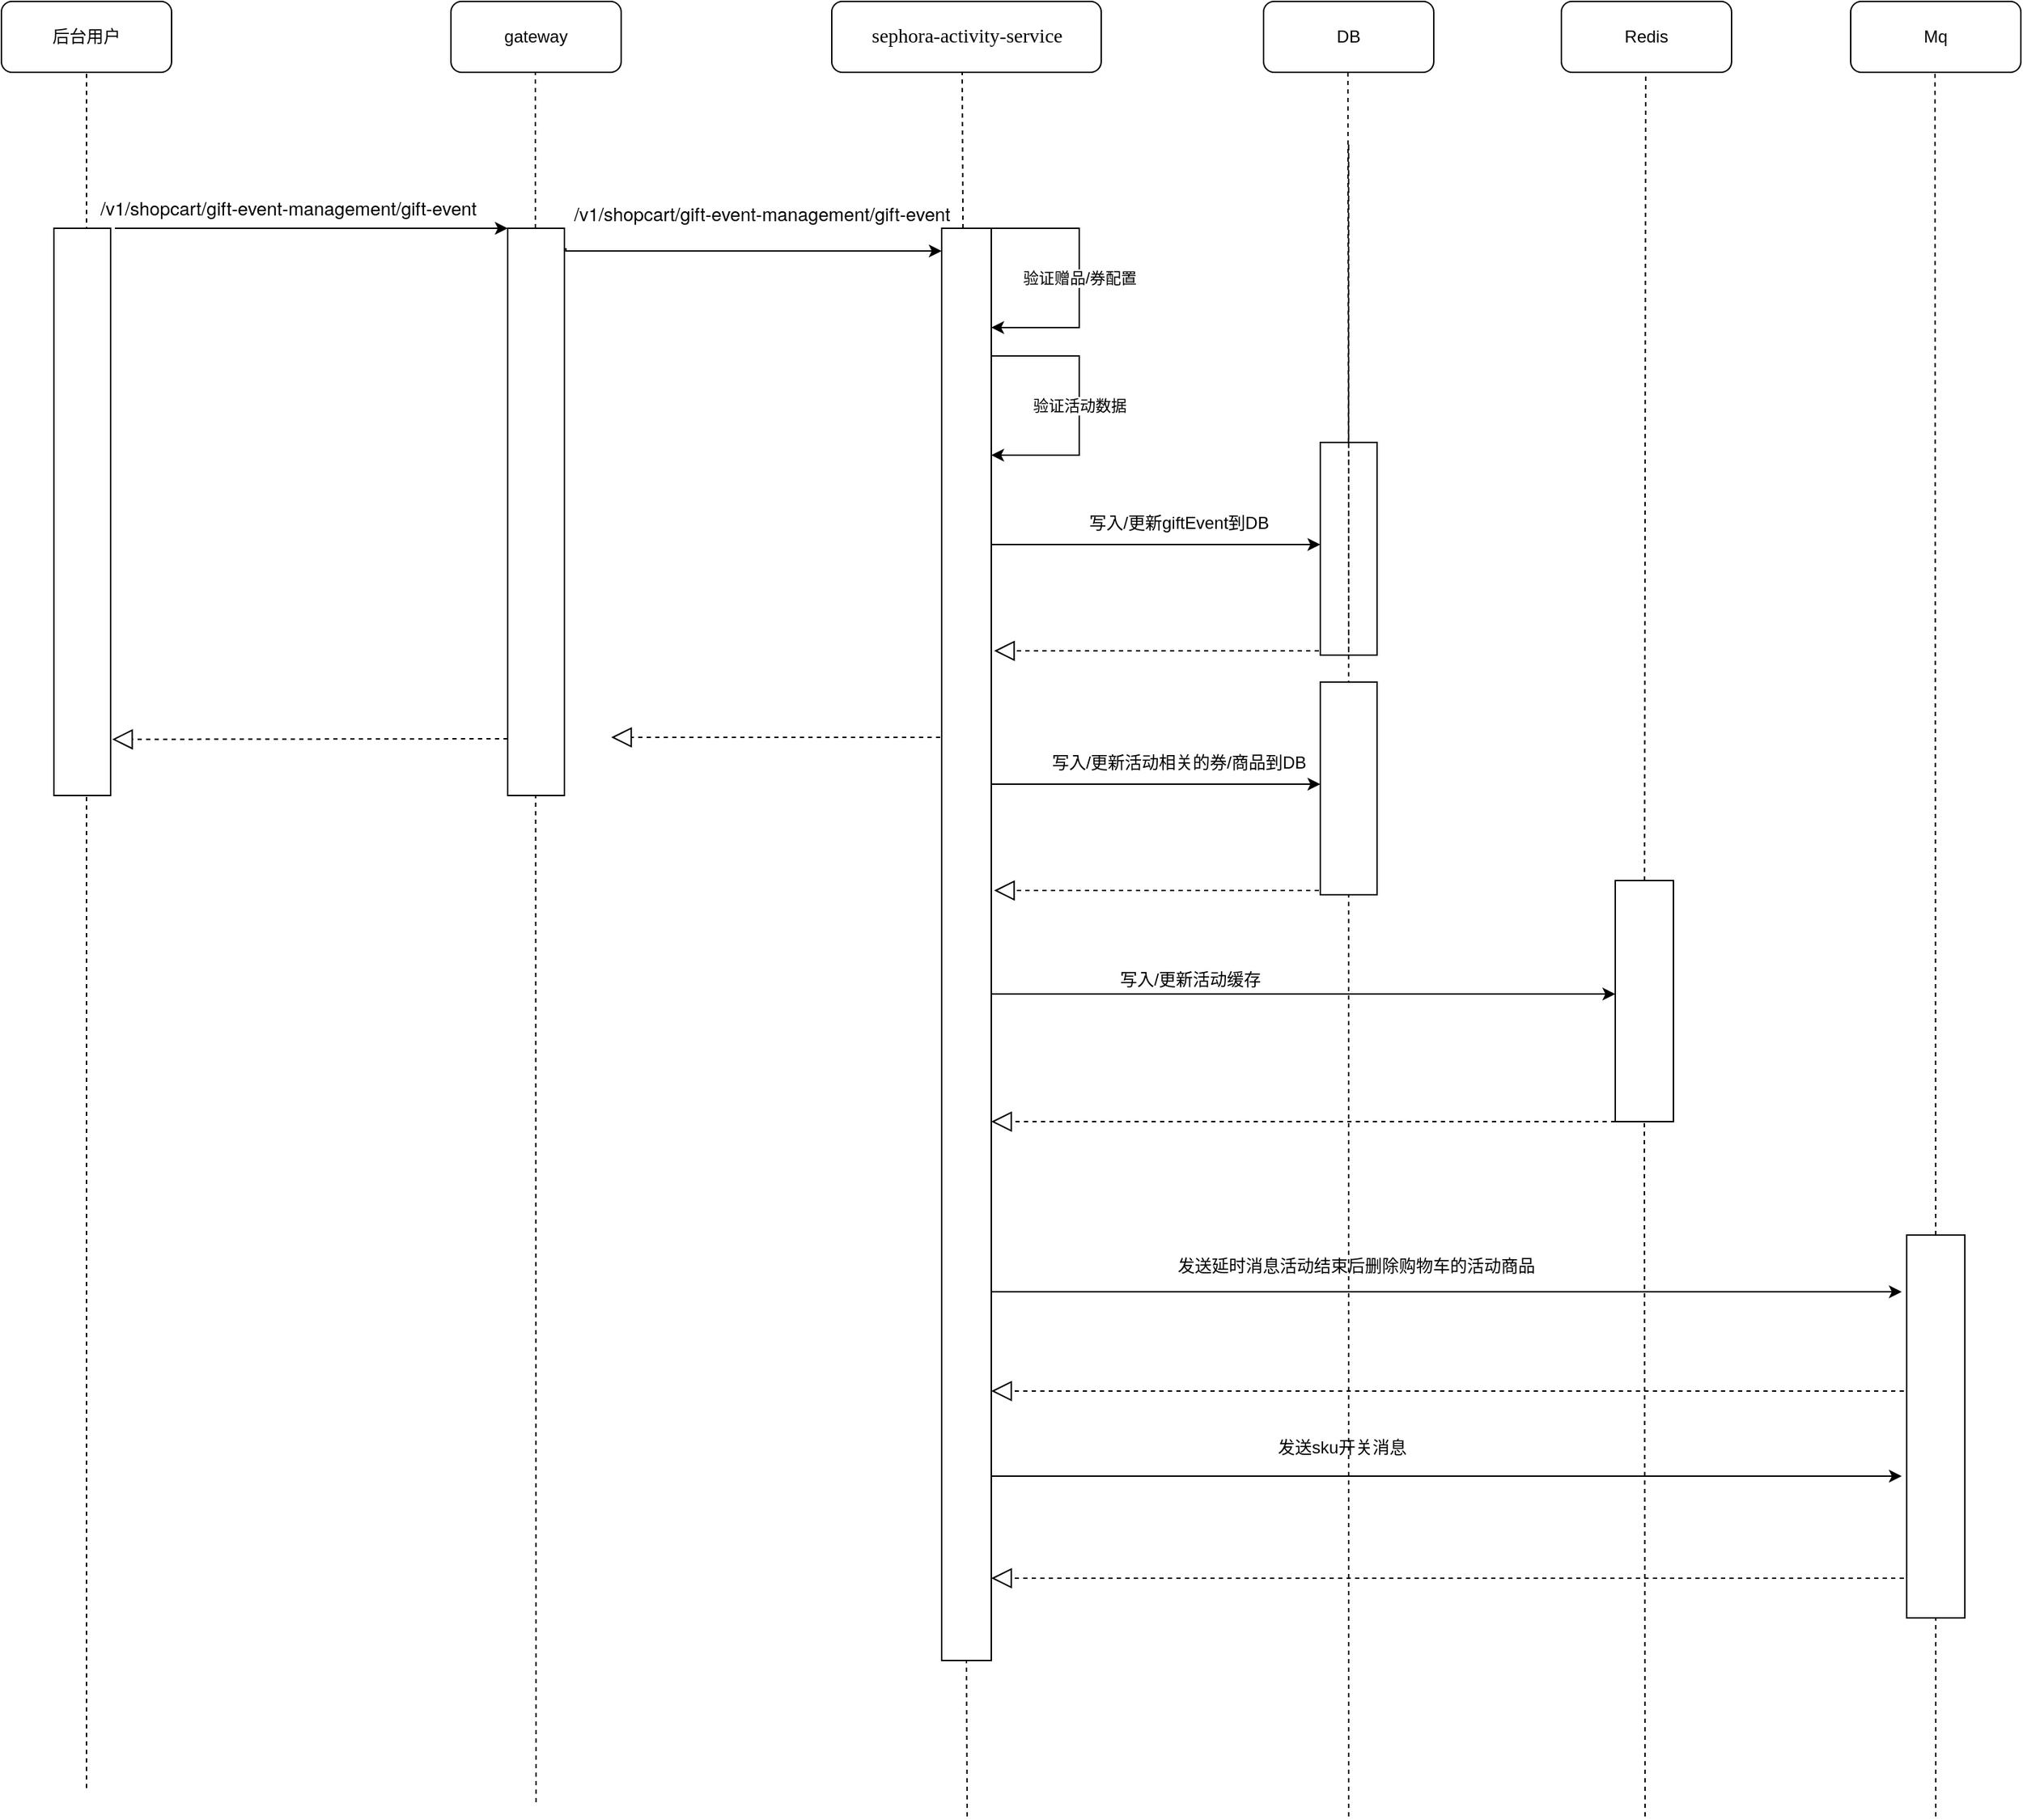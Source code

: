 <mxfile version="15.7.4" type="github">
  <diagram id="VzX6PqGgPY96Dyr_79Pe" name="第 1 页">
    <mxGraphModel dx="1800" dy="980" grid="1" gridSize="10" guides="1" tooltips="1" connect="1" arrows="1" fold="1" page="1" pageScale="1" pageWidth="827" pageHeight="1169" math="0" shadow="0">
      <root>
        <mxCell id="0" />
        <mxCell id="1" parent="0" />
        <mxCell id="VcJ71YD-z35t3Gw8c5sq-38" value="后台用户" style="rounded=1;whiteSpace=wrap;html=1;labelBackgroundColor=default;fontColor=#000000;" vertex="1" parent="1">
          <mxGeometry x="120" y="140" width="120" height="50" as="geometry" />
        </mxCell>
        <mxCell id="VcJ71YD-z35t3Gw8c5sq-39" value="" style="endArrow=none;dashed=1;html=1;rounded=0;fontColor=#000000;entryX=0.5;entryY=1;entryDx=0;entryDy=0;" edge="1" parent="1" target="VcJ71YD-z35t3Gw8c5sq-38">
          <mxGeometry width="50" height="50" relative="1" as="geometry">
            <mxPoint x="180" y="1400" as="sourcePoint" />
            <mxPoint x="210" y="190" as="targetPoint" />
          </mxGeometry>
        </mxCell>
        <mxCell id="VcJ71YD-z35t3Gw8c5sq-40" value="" style="rounded=0;whiteSpace=wrap;html=1;labelBackgroundColor=default;fontColor=#000000;" vertex="1" parent="1">
          <mxGeometry x="157" y="300" width="40" height="400" as="geometry" />
        </mxCell>
        <mxCell id="VcJ71YD-z35t3Gw8c5sq-41" value="&lt;p class=&quot;MsoNormal&quot; style=&quot;margin: 0pt 0pt 0.0pt ; text-align: justify&quot;&gt;&lt;font face=&quot;calibri&quot;&gt;&lt;span style=&quot;font-size: 14px&quot;&gt;sephora-activity-service&lt;/span&gt;&lt;/font&gt;&lt;br&gt;&lt;/p&gt;" style="rounded=1;whiteSpace=wrap;html=1;labelBackgroundColor=default;fontColor=#000000;" vertex="1" parent="1">
          <mxGeometry x="705.5" y="140" width="190" height="50" as="geometry" />
        </mxCell>
        <mxCell id="VcJ71YD-z35t3Gw8c5sq-42" value="" style="endArrow=none;dashed=1;html=1;rounded=0;fontColor=#000000;entryX=0.5;entryY=1;entryDx=0;entryDy=0;startArrow=none;" edge="1" parent="1" source="VcJ71YD-z35t3Gw8c5sq-45">
          <mxGeometry width="50" height="50" relative="1" as="geometry">
            <mxPoint x="797.5" y="1756" as="sourcePoint" />
            <mxPoint x="797.5" y="190" as="targetPoint" />
          </mxGeometry>
        </mxCell>
        <mxCell id="VcJ71YD-z35t3Gw8c5sq-43" style="edgeStyle=orthogonalEdgeStyle;rounded=0;orthogonalLoop=1;jettySize=auto;html=1;entryX=0;entryY=0.5;entryDx=0;entryDy=0;fontColor=#000000;" edge="1" parent="1">
          <mxGeometry relative="1" as="geometry">
            <mxPoint x="818" y="523" as="sourcePoint" />
            <mxPoint x="1050" y="523" as="targetPoint" />
          </mxGeometry>
        </mxCell>
        <mxCell id="VcJ71YD-z35t3Gw8c5sq-44" style="edgeStyle=orthogonalEdgeStyle;rounded=0;orthogonalLoop=1;jettySize=auto;html=1;fontColor=#000000;entryX=0;entryY=0.5;entryDx=0;entryDy=0;" edge="1" parent="1">
          <mxGeometry relative="1" as="geometry">
            <mxPoint x="1258" y="840" as="targetPoint" />
            <mxPoint x="818" y="840" as="sourcePoint" />
          </mxGeometry>
        </mxCell>
        <mxCell id="VcJ71YD-z35t3Gw8c5sq-45" value="" style="rounded=0;whiteSpace=wrap;html=1;labelBackgroundColor=default;fontColor=#000000;" vertex="1" parent="1">
          <mxGeometry x="783" y="300" width="35" height="1010" as="geometry" />
        </mxCell>
        <mxCell id="VcJ71YD-z35t3Gw8c5sq-46" value="" style="endArrow=none;dashed=1;html=1;rounded=0;fontColor=#000000;entryX=0.5;entryY=1;entryDx=0;entryDy=0;" edge="1" parent="1" target="VcJ71YD-z35t3Gw8c5sq-45">
          <mxGeometry width="50" height="50" relative="1" as="geometry">
            <mxPoint x="801" y="1420" as="sourcePoint" />
            <mxPoint x="797.5" y="190" as="targetPoint" />
          </mxGeometry>
        </mxCell>
        <mxCell id="VcJ71YD-z35t3Gw8c5sq-47" value="" style="endArrow=classic;html=1;rounded=0;fontColor=#000000;entryX=0;entryY=0;entryDx=0;entryDy=0;" edge="1" parent="1" target="VcJ71YD-z35t3Gw8c5sq-52">
          <mxGeometry width="50" height="50" relative="1" as="geometry">
            <mxPoint x="200" y="300" as="sourcePoint" />
            <mxPoint x="490" y="300" as="targetPoint" />
          </mxGeometry>
        </mxCell>
        <mxCell id="VcJ71YD-z35t3Gw8c5sq-49" value="gateway" style="rounded=1;whiteSpace=wrap;html=1;labelBackgroundColor=default;fontColor=#000000;" vertex="1" parent="1">
          <mxGeometry x="437" y="140" width="120" height="50" as="geometry" />
        </mxCell>
        <mxCell id="VcJ71YD-z35t3Gw8c5sq-50" value="" style="endArrow=none;dashed=1;html=1;rounded=0;fontColor=#000000;entryX=0.5;entryY=1;entryDx=0;entryDy=0;" edge="1" parent="1">
          <mxGeometry width="50" height="50" relative="1" as="geometry">
            <mxPoint x="497" y="1410" as="sourcePoint" />
            <mxPoint x="496.5" y="190" as="targetPoint" />
          </mxGeometry>
        </mxCell>
        <mxCell id="VcJ71YD-z35t3Gw8c5sq-51" style="edgeStyle=orthogonalEdgeStyle;rounded=0;orthogonalLoop=1;jettySize=auto;html=1;exitX=1.027;exitY=0.035;exitDx=0;exitDy=0;entryX=0;entryY=0;entryDx=0;entryDy=0;fontColor=#000000;exitPerimeter=0;" edge="1" parent="1" source="VcJ71YD-z35t3Gw8c5sq-52">
          <mxGeometry relative="1" as="geometry">
            <Array as="points">
              <mxPoint x="518" y="316" />
            </Array>
            <mxPoint x="547" y="316" as="sourcePoint" />
            <mxPoint x="783" y="316.0" as="targetPoint" />
          </mxGeometry>
        </mxCell>
        <mxCell id="VcJ71YD-z35t3Gw8c5sq-52" value="" style="rounded=0;whiteSpace=wrap;html=1;labelBackgroundColor=default;fontColor=#000000;" vertex="1" parent="1">
          <mxGeometry x="477" y="300" width="40" height="400" as="geometry" />
        </mxCell>
        <mxCell id="VcJ71YD-z35t3Gw8c5sq-54" value="验证赠品/券配置" style="edgeStyle=orthogonalEdgeStyle;rounded=0;orthogonalLoop=1;jettySize=auto;html=1;exitX=1;exitY=0;exitDx=0;exitDy=0;fontColor=#000000;" edge="1" parent="1" source="VcJ71YD-z35t3Gw8c5sq-45">
          <mxGeometry relative="1" as="geometry">
            <mxPoint x="818" y="370" as="targetPoint" />
            <Array as="points">
              <mxPoint x="880" y="300" />
              <mxPoint x="880" y="370" />
              <mxPoint x="818" y="370" />
            </Array>
          </mxGeometry>
        </mxCell>
        <mxCell id="VcJ71YD-z35t3Gw8c5sq-55" value="DB" style="rounded=1;whiteSpace=wrap;html=1;labelBackgroundColor=default;fontColor=#000000;" vertex="1" parent="1">
          <mxGeometry x="1010" y="140" width="120" height="50" as="geometry" />
        </mxCell>
        <mxCell id="VcJ71YD-z35t3Gw8c5sq-56" value="" style="endArrow=none;dashed=1;html=1;rounded=0;fontColor=#000000;entryX=0.5;entryY=1;entryDx=0;entryDy=0;startArrow=none;" edge="1" parent="1" source="VcJ71YD-z35t3Gw8c5sq-67">
          <mxGeometry width="50" height="50" relative="1" as="geometry">
            <mxPoint x="1069" y="800" as="sourcePoint" />
            <mxPoint x="1069.46" y="190" as="targetPoint" />
            <Array as="points" />
          </mxGeometry>
        </mxCell>
        <mxCell id="VcJ71YD-z35t3Gw8c5sq-57" value="写入/更新giftEvent到DB" style="text;html=1;align=center;verticalAlign=middle;resizable=0;points=[];autosize=1;strokeColor=none;fillColor=none;fontColor=#000000;" vertex="1" parent="1">
          <mxGeometry x="880" y="498" width="140" height="20" as="geometry" />
        </mxCell>
        <mxCell id="VcJ71YD-z35t3Gw8c5sq-58" value="Redis" style="rounded=1;whiteSpace=wrap;html=1;labelBackgroundColor=default;fontColor=#000000;" vertex="1" parent="1">
          <mxGeometry x="1220" y="140" width="120" height="50" as="geometry" />
        </mxCell>
        <mxCell id="VcJ71YD-z35t3Gw8c5sq-59" value="" style="endArrow=none;dashed=1;html=1;rounded=0;fontColor=#000000;entryX=0.5;entryY=1;entryDx=0;entryDy=0;startArrow=none;" edge="1" parent="1" source="VcJ71YD-z35t3Gw8c5sq-60">
          <mxGeometry width="50" height="50" relative="1" as="geometry">
            <mxPoint x="1279" y="730" as="sourcePoint" />
            <mxPoint x="1279.46" y="190" as="targetPoint" />
            <Array as="points" />
          </mxGeometry>
        </mxCell>
        <mxCell id="VcJ71YD-z35t3Gw8c5sq-60" value="" style="rounded=0;whiteSpace=wrap;html=1;labelBackgroundColor=default;fontColor=#000000;" vertex="1" parent="1">
          <mxGeometry x="1258" y="760" width="41" height="170" as="geometry" />
        </mxCell>
        <mxCell id="VcJ71YD-z35t3Gw8c5sq-61" value="" style="endArrow=none;dashed=1;html=1;rounded=0;fontColor=#000000;entryX=0.5;entryY=1;entryDx=0;entryDy=0;startArrow=none;" edge="1" parent="1" target="VcJ71YD-z35t3Gw8c5sq-60">
          <mxGeometry width="50" height="50" relative="1" as="geometry">
            <mxPoint x="1279" y="1420" as="sourcePoint" />
            <mxPoint x="1279.46" y="190" as="targetPoint" />
            <Array as="points" />
          </mxGeometry>
        </mxCell>
        <mxCell id="VcJ71YD-z35t3Gw8c5sq-62" value="写入/更新活动缓存" style="text;html=1;align=center;verticalAlign=middle;resizable=0;points=[];autosize=1;strokeColor=none;fillColor=none;fontColor=#000000;" vertex="1" parent="1">
          <mxGeometry x="903" y="820" width="110" height="20" as="geometry" />
        </mxCell>
        <mxCell id="VcJ71YD-z35t3Gw8c5sq-63" value="" style="endArrow=block;dashed=1;endFill=0;endSize=12;html=1;rounded=0;fontColor=#000000;exitX=0;exitY=1;exitDx=0;exitDy=0;" edge="1" parent="1" source="VcJ71YD-z35t3Gw8c5sq-60">
          <mxGeometry width="160" relative="1" as="geometry">
            <mxPoint x="1248" y="900" as="sourcePoint" />
            <mxPoint x="818" y="930" as="targetPoint" />
          </mxGeometry>
        </mxCell>
        <mxCell id="VcJ71YD-z35t3Gw8c5sq-64" value="" style="endArrow=block;dashed=1;endFill=0;endSize=12;html=1;rounded=0;fontColor=#000000;exitX=0;exitY=1;exitDx=0;exitDy=0;" edge="1" parent="1">
          <mxGeometry width="160" relative="1" as="geometry">
            <mxPoint x="782" y="659" as="sourcePoint" />
            <mxPoint x="550" y="659" as="targetPoint" />
          </mxGeometry>
        </mxCell>
        <mxCell id="VcJ71YD-z35t3Gw8c5sq-65" value="" style="endArrow=block;dashed=1;endFill=0;endSize=12;html=1;rounded=0;fontColor=#000000;exitX=0;exitY=1;exitDx=0;exitDy=0;" edge="1" parent="1">
          <mxGeometry width="160" relative="1" as="geometry">
            <mxPoint x="1049" y="598" as="sourcePoint" />
            <mxPoint x="820" y="598" as="targetPoint" />
          </mxGeometry>
        </mxCell>
        <mxCell id="VcJ71YD-z35t3Gw8c5sq-66" value="" style="endArrow=block;dashed=1;endFill=0;endSize=12;html=1;rounded=0;fontColor=#000000;exitX=0;exitY=1;exitDx=0;exitDy=0;entryX=1.028;entryY=0.901;entryDx=0;entryDy=0;entryPerimeter=0;" edge="1" parent="1" target="VcJ71YD-z35t3Gw8c5sq-40">
          <mxGeometry width="160" relative="1" as="geometry">
            <mxPoint x="477" y="660" as="sourcePoint" />
            <mxPoint x="245" y="660" as="targetPoint" />
          </mxGeometry>
        </mxCell>
        <mxCell id="VcJ71YD-z35t3Gw8c5sq-67" value="" style="rounded=0;whiteSpace=wrap;html=1;labelBackgroundColor=default;fontColor=#000000;" vertex="1" parent="1">
          <mxGeometry x="1050" y="451" width="40" height="150" as="geometry" />
        </mxCell>
        <mxCell id="VcJ71YD-z35t3Gw8c5sq-68" value="" style="endArrow=none;dashed=1;html=1;rounded=0;fontColor=#000000;entryX=0.5;entryY=1;entryDx=0;entryDy=0;startArrow=none;" edge="1" parent="1" target="VcJ71YD-z35t3Gw8c5sq-67">
          <mxGeometry width="50" height="50" relative="1" as="geometry">
            <mxPoint x="1070" y="1420" as="sourcePoint" />
            <mxPoint x="1069.46" y="190" as="targetPoint" />
            <Array as="points">
              <mxPoint x="1069.96" y="240" />
            </Array>
          </mxGeometry>
        </mxCell>
        <mxCell id="VcJ71YD-z35t3Gw8c5sq-69" value="验证活动数据" style="edgeStyle=orthogonalEdgeStyle;rounded=0;orthogonalLoop=1;jettySize=auto;html=1;exitX=1;exitY=0;exitDx=0;exitDy=0;fontColor=#000000;" edge="1" parent="1">
          <mxGeometry relative="1" as="geometry">
            <mxPoint x="818" y="460" as="targetPoint" />
            <Array as="points">
              <mxPoint x="880" y="390" />
              <mxPoint x="880" y="460" />
              <mxPoint x="818" y="460" />
            </Array>
            <mxPoint x="818" y="390.0" as="sourcePoint" />
          </mxGeometry>
        </mxCell>
        <mxCell id="VcJ71YD-z35t3Gw8c5sq-71" style="edgeStyle=orthogonalEdgeStyle;rounded=0;orthogonalLoop=1;jettySize=auto;html=1;entryX=0;entryY=0.5;entryDx=0;entryDy=0;fontColor=#000000;" edge="1" parent="1">
          <mxGeometry relative="1" as="geometry">
            <mxPoint x="818" y="692" as="sourcePoint" />
            <mxPoint x="1050" y="692" as="targetPoint" />
          </mxGeometry>
        </mxCell>
        <mxCell id="VcJ71YD-z35t3Gw8c5sq-72" value="写入/更新活动相关的券/商品到DB" style="text;html=1;align=center;verticalAlign=middle;resizable=0;points=[];autosize=1;strokeColor=none;fillColor=none;fontColor=#000000;" vertex="1" parent="1">
          <mxGeometry x="855" y="667" width="190" height="20" as="geometry" />
        </mxCell>
        <mxCell id="VcJ71YD-z35t3Gw8c5sq-73" value="" style="endArrow=block;dashed=1;endFill=0;endSize=12;html=1;rounded=0;fontColor=#000000;exitX=0;exitY=1;exitDx=0;exitDy=0;" edge="1" parent="1">
          <mxGeometry width="160" relative="1" as="geometry">
            <mxPoint x="1049" y="767" as="sourcePoint" />
            <mxPoint x="820" y="767" as="targetPoint" />
          </mxGeometry>
        </mxCell>
        <mxCell id="VcJ71YD-z35t3Gw8c5sq-74" value="" style="rounded=0;whiteSpace=wrap;html=1;labelBackgroundColor=default;fontColor=#000000;" vertex="1" parent="1">
          <mxGeometry x="1050" y="620" width="40" height="150" as="geometry" />
        </mxCell>
        <mxCell id="VcJ71YD-z35t3Gw8c5sq-75" value="Mq" style="rounded=1;whiteSpace=wrap;html=1;labelBackgroundColor=default;fontColor=#000000;" vertex="1" parent="1">
          <mxGeometry x="1424" y="140" width="120" height="50" as="geometry" />
        </mxCell>
        <mxCell id="VcJ71YD-z35t3Gw8c5sq-76" value="" style="endArrow=none;dashed=1;html=1;rounded=0;fontColor=#000000;entryX=0.5;entryY=1;entryDx=0;entryDy=0;startArrow=none;" edge="1" parent="1" source="VcJ71YD-z35t3Gw8c5sq-77">
          <mxGeometry width="50" height="50" relative="1" as="geometry">
            <mxPoint x="1483" y="730" as="sourcePoint" />
            <mxPoint x="1483.46" y="190" as="targetPoint" />
            <Array as="points" />
          </mxGeometry>
        </mxCell>
        <mxCell id="VcJ71YD-z35t3Gw8c5sq-77" value="" style="rounded=0;whiteSpace=wrap;html=1;labelBackgroundColor=default;fontColor=#000000;" vertex="1" parent="1">
          <mxGeometry x="1463.5" y="1010" width="41" height="270" as="geometry" />
        </mxCell>
        <mxCell id="VcJ71YD-z35t3Gw8c5sq-78" value="" style="endArrow=none;dashed=1;html=1;rounded=0;fontColor=#000000;entryX=0.5;entryY=1;entryDx=0;entryDy=0;startArrow=none;" edge="1" parent="1" target="VcJ71YD-z35t3Gw8c5sq-77">
          <mxGeometry width="50" height="50" relative="1" as="geometry">
            <mxPoint x="1484" y="1420" as="sourcePoint" />
            <mxPoint x="1483.46" y="190" as="targetPoint" />
            <Array as="points" />
          </mxGeometry>
        </mxCell>
        <mxCell id="VcJ71YD-z35t3Gw8c5sq-79" style="edgeStyle=orthogonalEdgeStyle;rounded=0;orthogonalLoop=1;jettySize=auto;html=1;fontColor=#000000;" edge="1" parent="1">
          <mxGeometry relative="1" as="geometry">
            <mxPoint x="1460" y="1050" as="targetPoint" />
            <mxPoint x="818" y="1050" as="sourcePoint" />
          </mxGeometry>
        </mxCell>
        <mxCell id="VcJ71YD-z35t3Gw8c5sq-80" value="发送延时消息活动结束后删除购物车的活动商品" style="text;html=1;align=center;verticalAlign=middle;resizable=0;points=[];autosize=1;strokeColor=none;fillColor=none;fontColor=#000000;" vertex="1" parent="1">
          <mxGeometry x="940" y="1022" width="270" height="20" as="geometry" />
        </mxCell>
        <mxCell id="VcJ71YD-z35t3Gw8c5sq-81" style="edgeStyle=orthogonalEdgeStyle;rounded=0;orthogonalLoop=1;jettySize=auto;html=1;fontColor=#000000;" edge="1" parent="1">
          <mxGeometry relative="1" as="geometry">
            <mxPoint x="1460" y="1180" as="targetPoint" />
            <mxPoint x="818" y="1180" as="sourcePoint" />
          </mxGeometry>
        </mxCell>
        <mxCell id="VcJ71YD-z35t3Gw8c5sq-82" value="发送sku开关消息" style="text;html=1;align=center;verticalAlign=middle;resizable=0;points=[];autosize=1;strokeColor=none;fillColor=none;fontColor=#000000;" vertex="1" parent="1">
          <mxGeometry x="1010" y="1150" width="110" height="20" as="geometry" />
        </mxCell>
        <mxCell id="VcJ71YD-z35t3Gw8c5sq-83" value="" style="endArrow=block;dashed=1;endFill=0;endSize=12;html=1;rounded=0;fontColor=#000000;exitX=0;exitY=1;exitDx=0;exitDy=0;" edge="1" parent="1">
          <mxGeometry width="160" relative="1" as="geometry">
            <mxPoint x="1461.5" y="1120" as="sourcePoint" />
            <mxPoint x="818" y="1120" as="targetPoint" />
          </mxGeometry>
        </mxCell>
        <mxCell id="VcJ71YD-z35t3Gw8c5sq-84" value="" style="endArrow=block;dashed=1;endFill=0;endSize=12;html=1;rounded=0;fontColor=#000000;exitX=0;exitY=1;exitDx=0;exitDy=0;" edge="1" parent="1">
          <mxGeometry width="160" relative="1" as="geometry">
            <mxPoint x="1461.5" y="1252" as="sourcePoint" />
            <mxPoint x="818" y="1252" as="targetPoint" />
          </mxGeometry>
        </mxCell>
        <mxCell id="VcJ71YD-z35t3Gw8c5sq-85" value="&lt;font face=&quot;helvetica neue&quot;&gt;&lt;span style=&quot;font-size: 13px&quot;&gt;/v1/shopcart/gift-event-management/&lt;/span&gt;&lt;/font&gt;&lt;span style=&quot;font-family: &amp;#34;helvetica neue&amp;#34; ; font-size: 13px&quot;&gt;gift-event&lt;/span&gt;" style="text;html=1;align=center;verticalAlign=middle;resizable=0;points=[];autosize=1;strokeColor=none;fillColor=none;fontColor=#000000;" vertex="1" parent="1">
          <mxGeometry x="177" y="276" width="290" height="20" as="geometry" />
        </mxCell>
        <mxCell id="VcJ71YD-z35t3Gw8c5sq-87" value="&lt;font face=&quot;helvetica neue&quot;&gt;&lt;span style=&quot;font-size: 13px&quot;&gt;/v1/shopcart/gift-event-management/&lt;/span&gt;&lt;/font&gt;&lt;span style=&quot;font-family: &amp;#34;helvetica neue&amp;#34; ; font-size: 13px&quot;&gt;gift-event&lt;/span&gt;" style="text;html=1;align=center;verticalAlign=middle;resizable=0;points=[];autosize=1;strokeColor=none;fillColor=none;fontColor=#000000;" vertex="1" parent="1">
          <mxGeometry x="511" y="280" width="290" height="20" as="geometry" />
        </mxCell>
      </root>
    </mxGraphModel>
  </diagram>
</mxfile>
